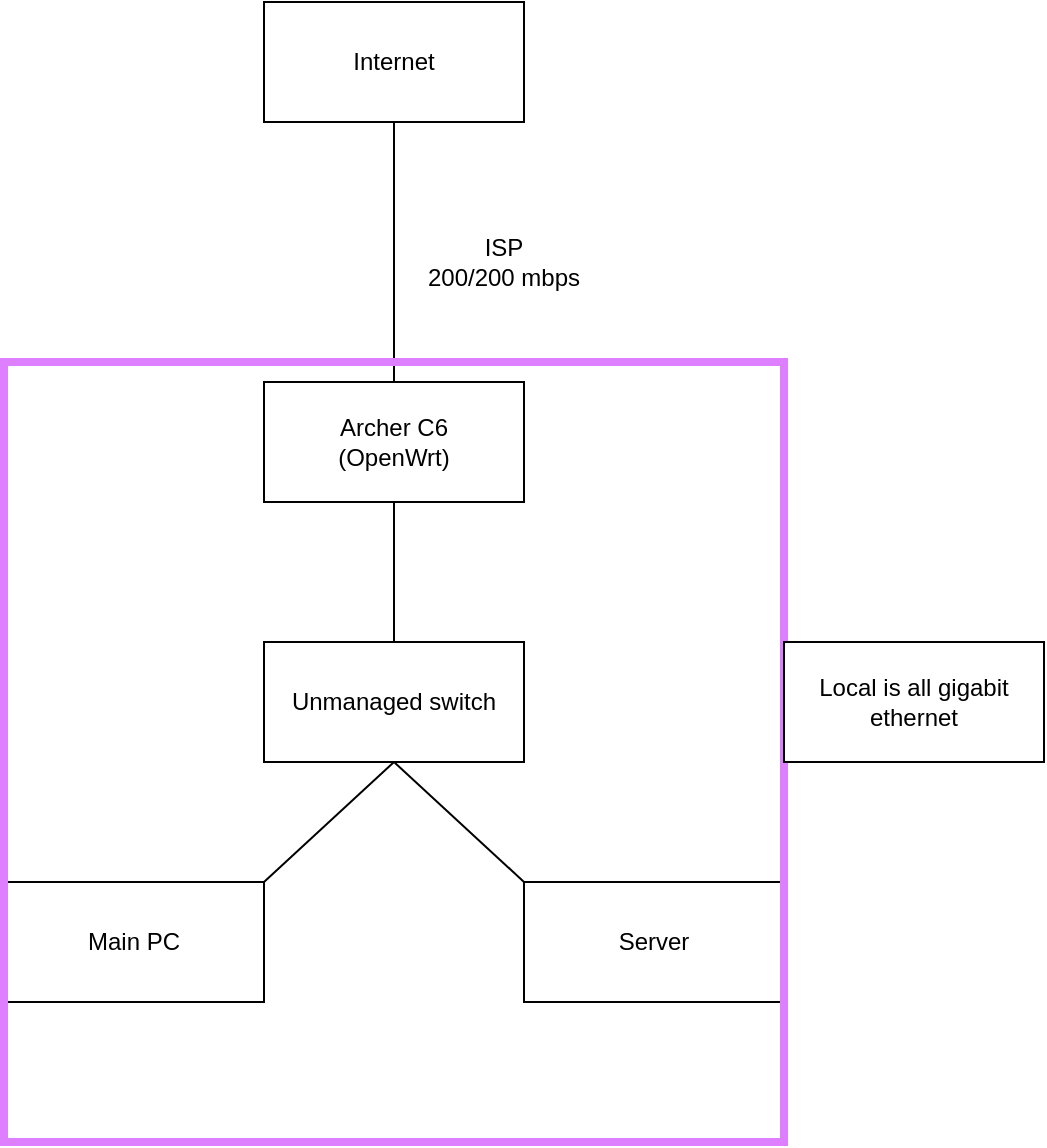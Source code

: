 <mxfile version="26.0.2">
  <diagram name="Page-1" id="XEOpHoE3BRfAYlgCEt5Q">
    <mxGraphModel dx="1434" dy="774" grid="1" gridSize="10" guides="1" tooltips="1" connect="1" arrows="1" fold="1" page="1" pageScale="1" pageWidth="850" pageHeight="1100" math="0" shadow="0">
      <root>
        <mxCell id="0" />
        <mxCell id="1" parent="0" />
        <mxCell id="LIBLO_7EPDQmFT6wtHjH-1" value="Internet" style="rounded=0;whiteSpace=wrap;html=1;" parent="1" vertex="1">
          <mxGeometry x="370" y="30" width="130" height="60" as="geometry" />
        </mxCell>
        <mxCell id="1M_kGAEL0hxKsuEx9xzY-2" value="&lt;div&gt;Archer C6&lt;/div&gt;&lt;div&gt;(OpenWrt)&lt;br&gt;&lt;/div&gt;" style="rounded=0;whiteSpace=wrap;html=1;" parent="1" vertex="1">
          <mxGeometry x="370" y="220" width="130" height="60" as="geometry" />
        </mxCell>
        <mxCell id="1M_kGAEL0hxKsuEx9xzY-4" value="" style="endArrow=none;html=1;rounded=0;entryX=0.5;entryY=0;entryDx=0;entryDy=0;exitX=0.5;exitY=1;exitDx=0;exitDy=0;" parent="1" source="LIBLO_7EPDQmFT6wtHjH-1" target="1M_kGAEL0hxKsuEx9xzY-2" edge="1">
          <mxGeometry width="50" height="50" relative="1" as="geometry">
            <mxPoint x="400" y="420" as="sourcePoint" />
            <mxPoint x="450" y="370" as="targetPoint" />
          </mxGeometry>
        </mxCell>
        <mxCell id="1M_kGAEL0hxKsuEx9xzY-5" value="&lt;div&gt;ISP&lt;/div&gt;&lt;div&gt;200/200 mbps&lt;br&gt;&lt;/div&gt;" style="text;html=1;align=center;verticalAlign=middle;whiteSpace=wrap;rounded=0;" parent="1" vertex="1">
          <mxGeometry x="440" y="140" width="100" height="40" as="geometry" />
        </mxCell>
        <mxCell id="I2VqF09D4UTZwoBSRC8Y-7" value="Unmanaged switch" style="rounded=0;whiteSpace=wrap;html=1;" vertex="1" parent="1">
          <mxGeometry x="370" y="350" width="130" height="60" as="geometry" />
        </mxCell>
        <mxCell id="I2VqF09D4UTZwoBSRC8Y-8" value="&lt;div&gt;Server&lt;/div&gt;" style="rounded=0;whiteSpace=wrap;html=1;" vertex="1" parent="1">
          <mxGeometry x="500" y="470" width="130" height="60" as="geometry" />
        </mxCell>
        <mxCell id="I2VqF09D4UTZwoBSRC8Y-9" value="Main PC" style="rounded=0;whiteSpace=wrap;html=1;" vertex="1" parent="1">
          <mxGeometry x="240" y="470" width="130" height="60" as="geometry" />
        </mxCell>
        <mxCell id="I2VqF09D4UTZwoBSRC8Y-10" value="" style="endArrow=none;html=1;rounded=0;entryX=0.5;entryY=1;entryDx=0;entryDy=0;exitX=0.5;exitY=0;exitDx=0;exitDy=0;" edge="1" parent="1" source="I2VqF09D4UTZwoBSRC8Y-7" target="1M_kGAEL0hxKsuEx9xzY-2">
          <mxGeometry width="50" height="50" relative="1" as="geometry">
            <mxPoint x="400" y="390" as="sourcePoint" />
            <mxPoint x="450" y="340" as="targetPoint" />
          </mxGeometry>
        </mxCell>
        <mxCell id="I2VqF09D4UTZwoBSRC8Y-13" value="" style="endArrow=none;html=1;rounded=0;exitX=0.5;exitY=1;exitDx=0;exitDy=0;entryX=1;entryY=0;entryDx=0;entryDy=0;" edge="1" parent="1" source="I2VqF09D4UTZwoBSRC8Y-7" target="I2VqF09D4UTZwoBSRC8Y-9">
          <mxGeometry width="50" height="50" relative="1" as="geometry">
            <mxPoint x="400" y="390" as="sourcePoint" />
            <mxPoint x="450" y="340" as="targetPoint" />
          </mxGeometry>
        </mxCell>
        <mxCell id="I2VqF09D4UTZwoBSRC8Y-14" value="" style="endArrow=none;html=1;rounded=0;entryX=0;entryY=0;entryDx=0;entryDy=0;exitX=0.5;exitY=1;exitDx=0;exitDy=0;" edge="1" parent="1" source="I2VqF09D4UTZwoBSRC8Y-7" target="I2VqF09D4UTZwoBSRC8Y-8">
          <mxGeometry width="50" height="50" relative="1" as="geometry">
            <mxPoint x="400" y="390" as="sourcePoint" />
            <mxPoint x="450" y="340" as="targetPoint" />
          </mxGeometry>
        </mxCell>
        <mxCell id="I2VqF09D4UTZwoBSRC8Y-16" value="" style="whiteSpace=wrap;html=1;aspect=fixed;fillColor=none;fillStyle=dashed;gradientColor=none;strokeWidth=4;strokeColor=#DD7FFF;" vertex="1" parent="1">
          <mxGeometry x="240" y="210" width="390" height="390" as="geometry" />
        </mxCell>
        <mxCell id="I2VqF09D4UTZwoBSRC8Y-18" value="Local is all gigabit ethernet&lt;span class=&quot;nowrap&quot;&gt;&lt;br&gt;&lt;/span&gt;" style="rounded=0;whiteSpace=wrap;html=1;" vertex="1" parent="1">
          <mxGeometry x="630" y="350" width="130" height="60" as="geometry" />
        </mxCell>
      </root>
    </mxGraphModel>
  </diagram>
</mxfile>
